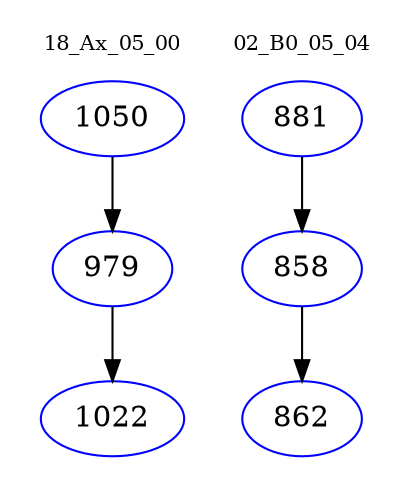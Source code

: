 digraph{
subgraph cluster_0 {
color = white
label = "18_Ax_05_00";
fontsize=10;
T0_1050 [label="1050", color="blue"]
T0_1050 -> T0_979 [color="black"]
T0_979 [label="979", color="blue"]
T0_979 -> T0_1022 [color="black"]
T0_1022 [label="1022", color="blue"]
}
subgraph cluster_1 {
color = white
label = "02_B0_05_04";
fontsize=10;
T1_881 [label="881", color="blue"]
T1_881 -> T1_858 [color="black"]
T1_858 [label="858", color="blue"]
T1_858 -> T1_862 [color="black"]
T1_862 [label="862", color="blue"]
}
}
